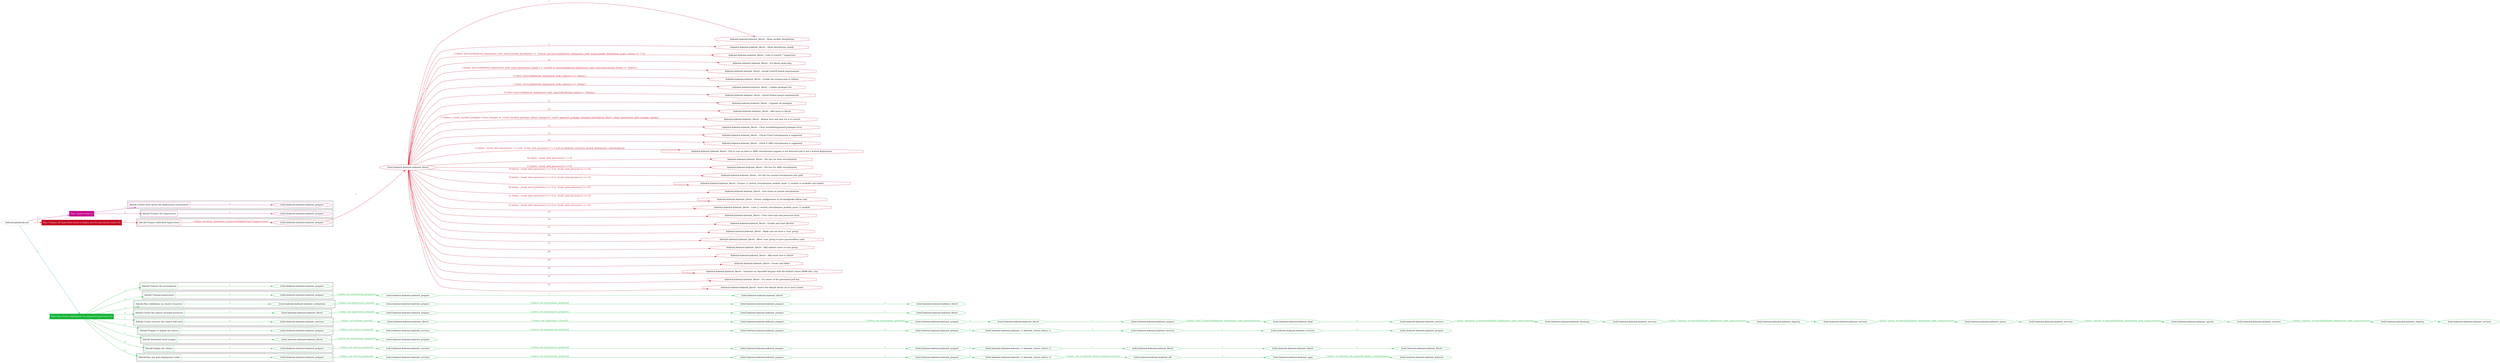 digraph {
	graph [concentrate=true ordering=in rankdir=LR ratio=fill]
	edge [esep=5 sep=10]
	"kubeinit/playbook.yml" [id=root_node style=dotted]
	play_4052812f [label="Play: Initial setup (1)" color="#c5078d" fontcolor="#ffffff" id=play_4052812f shape=box style=filled tooltip=localhost]
	"kubeinit/playbook.yml" -> play_4052812f [label="1 " color="#c5078d" fontcolor="#c5078d" id=edge_20e01dbc labeltooltip="1 " tooltip="1 "]
	subgraph "kubeinit.kubeinit.kubeinit_prepare" {
		role_339b0a5e [label="[role] kubeinit.kubeinit.kubeinit_prepare" color="#c5078d" id=role_339b0a5e tooltip="kubeinit.kubeinit.kubeinit_prepare"]
	}
	subgraph "kubeinit.kubeinit.kubeinit_prepare" {
		role_20fb2f8a [label="[role] kubeinit.kubeinit.kubeinit_prepare" color="#c5078d" id=role_20fb2f8a tooltip="kubeinit.kubeinit.kubeinit_prepare"]
	}
	subgraph "Play: Initial setup (1)" {
		play_4052812f -> block_4ec72dcf [label=1 color="#c5078d" fontcolor="#c5078d" id=edge_ab9a2152 labeltooltip=1 tooltip=1]
		subgraph cluster_block_4ec72dcf {
			block_4ec72dcf [label="[block] Gather facts about the deployment environment" color="#c5078d" id=block_4ec72dcf labeltooltip="Gather facts about the deployment environment" shape=box tooltip="Gather facts about the deployment environment"]
			block_4ec72dcf -> role_339b0a5e [label="1 " color="#c5078d" fontcolor="#c5078d" id=edge_cc44c89e labeltooltip="1 " tooltip="1 "]
		}
		play_4052812f -> block_efaa9aa8 [label=2 color="#c5078d" fontcolor="#c5078d" id=edge_fae44aa9 labeltooltip=2 tooltip=2]
		subgraph cluster_block_efaa9aa8 {
			block_efaa9aa8 [label="[block] Prepare the hypervisors" color="#c5078d" id=block_efaa9aa8 labeltooltip="Prepare the hypervisors" shape=box tooltip="Prepare the hypervisors"]
			block_efaa9aa8 -> role_20fb2f8a [label="1 " color="#c5078d" fontcolor="#c5078d" id=edge_af6902c4 labeltooltip="1 " tooltip="1 "]
		}
	}
	play_73b83ff4 [label="Play: Prepare all hypervisor hosts to deploy service and cluster nodes (0)" color="#c40821" fontcolor="#ffffff" id=play_73b83ff4 shape=box style=filled tooltip="Play: Prepare all hypervisor hosts to deploy service and cluster nodes (0)"]
	"kubeinit/playbook.yml" -> play_73b83ff4 [label="2 " color="#c40821" fontcolor="#c40821" id=edge_585ab542 labeltooltip="2 " tooltip="2 "]
	subgraph "kubeinit.kubeinit.kubeinit_libvirt" {
		role_5f3b14c6 [label="[role] kubeinit.kubeinit.kubeinit_libvirt" color="#c40821" id=role_5f3b14c6 tooltip="kubeinit.kubeinit.kubeinit_libvirt"]
		task_f7dac7a4 [label="kubeinit.kubeinit.kubeinit_libvirt : Show ansible_distribution" color="#c40821" id=task_f7dac7a4 shape=octagon tooltip="kubeinit.kubeinit.kubeinit_libvirt : Show ansible_distribution"]
		role_5f3b14c6 -> task_f7dac7a4 [label="1 " color="#c40821" fontcolor="#c40821" id=edge_359bc207 labeltooltip="1 " tooltip="1 "]
		task_297f70cf [label="kubeinit.kubeinit.kubeinit_libvirt : Show distribution_family" color="#c40821" id=task_297f70cf shape=octagon tooltip="kubeinit.kubeinit.kubeinit_libvirt : Show distribution_family"]
		role_5f3b14c6 -> task_297f70cf [label="2 " color="#c40821" fontcolor="#c40821" id=edge_fa81d288 labeltooltip="2 " tooltip="2 "]
		task_9e96808f [label="kubeinit.kubeinit.kubeinit_libvirt : Fails if CentOS 7 hypervisor" color="#c40821" id=task_9e96808f shape=octagon tooltip="kubeinit.kubeinit.kubeinit_libvirt : Fails if CentOS 7 hypervisor"]
		role_5f3b14c6 -> task_9e96808f [label="3 [when: (hostvars[kubeinit_deployment_node_name].ansible_distribution == 'CentOS' and hostvars[kubeinit_deployment_node_name].ansible_distribution_major_version == \"7\")]" color="#c40821" fontcolor="#c40821" id=edge_58a9c0bc labeltooltip="3 [when: (hostvars[kubeinit_deployment_node_name].ansible_distribution == 'CentOS' and hostvars[kubeinit_deployment_node_name].ansible_distribution_major_version == \"7\")]" tooltip="3 [when: (hostvars[kubeinit_deployment_node_name].ansible_distribution == 'CentOS' and hostvars[kubeinit_deployment_node_name].ansible_distribution_major_version == \"7\")]"]
		task_831b3a9e [label="kubeinit.kubeinit.kubeinit_libvirt : Fix libvirt qemu bug" color="#c40821" id=task_831b3a9e shape=octagon tooltip="kubeinit.kubeinit.kubeinit_libvirt : Fix libvirt qemu bug"]
		role_5f3b14c6 -> task_831b3a9e [label="4 " color="#c40821" fontcolor="#c40821" id=edge_3bf32b70 labeltooltip="4 " tooltip="4 "]
		task_46e5b2c8 [label="kubeinit.kubeinit.kubeinit_libvirt : Install CentOS based requirements" color="#c40821" id=task_46e5b2c8 shape=octagon tooltip="kubeinit.kubeinit.kubeinit_libvirt : Install CentOS based requirements"]
		role_5f3b14c6 -> task_46e5b2c8 [label="5 [when: hostvars[kubeinit_deployment_node_name].distribution_family == 'CentOS' or hostvars[kubeinit_deployment_node_name].distribution_family == 'Fedora']" color="#c40821" fontcolor="#c40821" id=edge_58cf820a labeltooltip="5 [when: hostvars[kubeinit_deployment_node_name].distribution_family == 'CentOS' or hostvars[kubeinit_deployment_node_name].distribution_family == 'Fedora']" tooltip="5 [when: hostvars[kubeinit_deployment_node_name].distribution_family == 'CentOS' or hostvars[kubeinit_deployment_node_name].distribution_family == 'Fedora']"]
		task_1810fb39 [label="kubeinit.kubeinit.kubeinit_libvirt : Enable the testing repo in Debian" color="#c40821" id=task_1810fb39 shape=octagon tooltip="kubeinit.kubeinit.kubeinit_libvirt : Enable the testing repo in Debian"]
		role_5f3b14c6 -> task_1810fb39 [label="6 [when: hostvars[kubeinit_deployment_node_name].os == 'debian']" color="#c40821" fontcolor="#c40821" id=edge_598aaf81 labeltooltip="6 [when: hostvars[kubeinit_deployment_node_name].os == 'debian']" tooltip="6 [when: hostvars[kubeinit_deployment_node_name].os == 'debian']"]
		task_85c62682 [label="kubeinit.kubeinit.kubeinit_libvirt : Update packages list" color="#c40821" id=task_85c62682 shape=octagon tooltip="kubeinit.kubeinit.kubeinit_libvirt : Update packages list"]
		role_5f3b14c6 -> task_85c62682 [label="7 [when: hostvars[kubeinit_deployment_node_name].os == 'debian']" color="#c40821" fontcolor="#c40821" id=edge_72076eb3 labeltooltip="7 [when: hostvars[kubeinit_deployment_node_name].os == 'debian']" tooltip="7 [when: hostvars[kubeinit_deployment_node_name].os == 'debian']"]
		task_5e67e6f6 [label="kubeinit.kubeinit.kubeinit_libvirt : Install Debian based requirements" color="#c40821" id=task_5e67e6f6 shape=octagon tooltip="kubeinit.kubeinit.kubeinit_libvirt : Install Debian based requirements"]
		role_5f3b14c6 -> task_5e67e6f6 [label="8 [when: hostvars[kubeinit_deployment_node_name].distribution_family == 'Debian']" color="#c40821" fontcolor="#c40821" id=edge_86753639 labeltooltip="8 [when: hostvars[kubeinit_deployment_node_name].distribution_family == 'Debian']" tooltip="8 [when: hostvars[kubeinit_deployment_node_name].distribution_family == 'Debian']"]
		task_969d1479 [label="kubeinit.kubeinit.kubeinit_libvirt : Upgrade all packages" color="#c40821" id=task_969d1479 shape=octagon tooltip="kubeinit.kubeinit.kubeinit_libvirt : Upgrade all packages"]
		role_5f3b14c6 -> task_969d1479 [label="9 " color="#c40821" fontcolor="#c40821" id=edge_9f6886e7 labeltooltip="9 " tooltip="9 "]
		task_85e2bd74 [label="kubeinit.kubeinit.kubeinit_libvirt : Add users to libvirt" color="#c40821" id=task_85e2bd74 shape=octagon tooltip="kubeinit.kubeinit.kubeinit_libvirt : Add users to libvirt"]
		role_5f3b14c6 -> task_85e2bd74 [label="10 " color="#c40821" fontcolor="#c40821" id=edge_8138329b labeltooltip="10 " tooltip="10 "]
		task_e269ff23 [label="kubeinit.kubeinit.kubeinit_libvirt : Reboot host and wait for it to restart" color="#c40821" id=task_e269ff23 shape=octagon tooltip="kubeinit.kubeinit.kubeinit_libvirt : Reboot host and wait for it to restart"]
		role_5f3b14c6 -> task_e269ff23 [label="11 [when: (_result_installed_packages_centos.changed or _result_installed_packages_debian.changed or _result_upgraded_packages.changed) and kubeinit_libvirt_reboot_hypervisors_after_package_update]" color="#c40821" fontcolor="#c40821" id=edge_c1ab2036 labeltooltip="11 [when: (_result_installed_packages_centos.changed or _result_installed_packages_debian.changed or _result_upgraded_packages.changed) and kubeinit_libvirt_reboot_hypervisors_after_package_update]" tooltip="11 [when: (_result_installed_packages_centos.changed or _result_installed_packages_debian.changed or _result_upgraded_packages.changed) and kubeinit_libvirt_reboot_hypervisors_after_package_update]"]
		task_b0d2f22b [label="kubeinit.kubeinit.kubeinit_libvirt : Clear installed/upgraded packages facts" color="#c40821" id=task_b0d2f22b shape=octagon tooltip="kubeinit.kubeinit.kubeinit_libvirt : Clear installed/upgraded packages facts"]
		role_5f3b14c6 -> task_b0d2f22b [label="12 " color="#c40821" fontcolor="#c40821" id=edge_7df1312c labeltooltip="12 " tooltip="12 "]
		task_c026684f [label="kubeinit.kubeinit.kubeinit_libvirt : Check if Intel virtualization is supported" color="#c40821" id=task_c026684f shape=octagon tooltip="kubeinit.kubeinit.kubeinit_libvirt : Check if Intel virtualization is supported"]
		role_5f3b14c6 -> task_c026684f [label="13 " color="#c40821" fontcolor="#c40821" id=edge_2f17d179 labeltooltip="13 " tooltip="13 "]
		task_88983b71 [label="kubeinit.kubeinit.kubeinit_libvirt : Check if AMD virtualization is supported" color="#c40821" id=task_88983b71 shape=octagon tooltip="kubeinit.kubeinit.kubeinit_libvirt : Check if AMD virtualization is supported"]
		role_5f3b14c6 -> task_88983b71 [label="14 " color="#c40821" fontcolor="#c40821" id=edge_c61172f9 labeltooltip="14 " tooltip="14 "]
		task_f9eee478 [label="kubeinit.kubeinit.kubeinit_libvirt : Fail in case no Intel or AMD virtualization support is not detected and is not a hosted deployment." color="#c40821" id=task_f9eee478 shape=octagon tooltip="kubeinit.kubeinit.kubeinit_libvirt : Fail in case no Intel or AMD virtualization support is not detected and is not a hosted deployment."]
		role_5f3b14c6 -> task_f9eee478 [label="15 [when: _result_intel_processor.rc != 0 and _result_amd_processor.rc != 0 and not (kubeinit_inventory_hosted_deployment | default(false))]" color="#c40821" fontcolor="#c40821" id=edge_69207362 labeltooltip="15 [when: _result_intel_processor.rc != 0 and _result_amd_processor.rc != 0 and not (kubeinit_inventory_hosted_deployment | default(false))]" tooltip="15 [when: _result_intel_processor.rc != 0 and _result_amd_processor.rc != 0 and not (kubeinit_inventory_hosted_deployment | default(false))]"]
		task_11c4e89c [label="kubeinit.kubeinit.kubeinit_libvirt : Set fact for Intel virtualization" color="#c40821" id=task_11c4e89c shape=octagon tooltip="kubeinit.kubeinit.kubeinit_libvirt : Set fact for Intel virtualization"]
		role_5f3b14c6 -> task_11c4e89c [label="16 [when: _result_intel_processor.rc == 0]" color="#c40821" fontcolor="#c40821" id=edge_e944b2d3 labeltooltip="16 [when: _result_intel_processor.rc == 0]" tooltip="16 [when: _result_intel_processor.rc == 0]"]
		task_7a8504a1 [label="kubeinit.kubeinit.kubeinit_libvirt : Set fact for AMD virtualization" color="#c40821" id=task_7a8504a1 shape=octagon tooltip="kubeinit.kubeinit.kubeinit_libvirt : Set fact for AMD virtualization"]
		role_5f3b14c6 -> task_7a8504a1 [label="17 [when: _result_amd_processor.rc == 0]" color="#c40821" fontcolor="#c40821" id=edge_3c3e17f8 labeltooltip="17 [when: _result_amd_processor.rc == 0]" tooltip="17 [when: _result_amd_processor.rc == 0]"]
		task_6f6d1a68 [label="kubeinit.kubeinit.kubeinit_libvirt : Set fact for nested virtualization test path" color="#c40821" id=task_6f6d1a68 shape=octagon tooltip="kubeinit.kubeinit.kubeinit_libvirt : Set fact for nested virtualization test path"]
		role_5f3b14c6 -> task_6f6d1a68 [label="18 [when: _result_intel_processor.rc == 0 or _result_amd_processor.rc == 0]" color="#c40821" fontcolor="#c40821" id=edge_db5b3269 labeltooltip="18 [when: _result_intel_processor.rc == 0 or _result_amd_processor.rc == 0]" tooltip="18 [when: _result_intel_processor.rc == 0 or _result_amd_processor.rc == 0]"]
		task_508f1440 [label="kubeinit.kubeinit.kubeinit_libvirt : Ensure {{ nested_virtualization_module_name }} module is available and loaded" color="#c40821" id=task_508f1440 shape=octagon tooltip="kubeinit.kubeinit.kubeinit_libvirt : Ensure {{ nested_virtualization_module_name }} module is available and loaded"]
		role_5f3b14c6 -> task_508f1440 [label="19 [when: _result_intel_processor.rc == 0 or _result_amd_processor.rc == 0]" color="#c40821" fontcolor="#c40821" id=edge_b4be2df3 labeltooltip="19 [when: _result_intel_processor.rc == 0 or _result_amd_processor.rc == 0]" tooltip="19 [when: _result_intel_processor.rc == 0 or _result_amd_processor.rc == 0]"]
		task_865b475d [label="kubeinit.kubeinit.kubeinit_libvirt : Test status of nested virtualization" color="#c40821" id=task_865b475d shape=octagon tooltip="kubeinit.kubeinit.kubeinit_libvirt : Test status of nested virtualization"]
		role_5f3b14c6 -> task_865b475d [label="20 [when: _result_intel_processor.rc == 0 or _result_amd_processor.rc == 0]" color="#c40821" fontcolor="#c40821" id=edge_ff39bb12 labeltooltip="20 [when: _result_intel_processor.rc == 0 or _result_amd_processor.rc == 0]" tooltip="20 [when: _result_intel_processor.rc == 0 or _result_amd_processor.rc == 0]"]
		task_ad1884b0 [label="kubeinit.kubeinit.kubeinit_libvirt : Persist configuration in /etc/modprobe.d/kvm.conf" color="#c40821" id=task_ad1884b0 shape=octagon tooltip="kubeinit.kubeinit.kubeinit_libvirt : Persist configuration in /etc/modprobe.d/kvm.conf"]
		role_5f3b14c6 -> task_ad1884b0 [label="21 [when: _result_intel_processor.rc == 0 or _result_amd_processor.rc == 0]" color="#c40821" fontcolor="#c40821" id=edge_bb5fcd61 labeltooltip="21 [when: _result_intel_processor.rc == 0 or _result_amd_processor.rc == 0]" tooltip="21 [when: _result_intel_processor.rc == 0 or _result_amd_processor.rc == 0]"]
		task_27c25352 [label="kubeinit.kubeinit.kubeinit_libvirt : Load {{ nested_virtualization_module_name }} module" color="#c40821" id=task_27c25352 shape=octagon tooltip="kubeinit.kubeinit.kubeinit_libvirt : Load {{ nested_virtualization_module_name }} module"]
		role_5f3b14c6 -> task_27c25352 [label="22 [when: _result_intel_processor.rc == 0 or _result_amd_processor.rc == 0]" color="#c40821" fontcolor="#c40821" id=edge_2b1dc239 labeltooltip="22 [when: _result_intel_processor.rc == 0 or _result_amd_processor.rc == 0]" tooltip="22 [when: _result_intel_processor.rc == 0 or _result_amd_processor.rc == 0]"]
		task_54626cc1 [label="kubeinit.kubeinit.kubeinit_libvirt : Clear intel and amd processor facts" color="#c40821" id=task_54626cc1 shape=octagon tooltip="kubeinit.kubeinit.kubeinit_libvirt : Clear intel and amd processor facts"]
		role_5f3b14c6 -> task_54626cc1 [label="23 " color="#c40821" fontcolor="#c40821" id=edge_217eee9b labeltooltip="23 " tooltip="23 "]
		task_bf422e56 [label="kubeinit.kubeinit.kubeinit_libvirt : Enable and start libvirtd" color="#c40821" id=task_bf422e56 shape=octagon tooltip="kubeinit.kubeinit.kubeinit_libvirt : Enable and start libvirtd"]
		role_5f3b14c6 -> task_bf422e56 [label="24 " color="#c40821" fontcolor="#c40821" id=edge_6845e2a9 labeltooltip="24 " tooltip="24 "]
		task_648ee7f4 [label="kubeinit.kubeinit.kubeinit_libvirt : Make sure we have a 'toor' group" color="#c40821" id=task_648ee7f4 shape=octagon tooltip="kubeinit.kubeinit.kubeinit_libvirt : Make sure we have a 'toor' group"]
		role_5f3b14c6 -> task_648ee7f4 [label="25 " color="#c40821" fontcolor="#c40821" id=edge_6bcbdcf6 labeltooltip="25 " tooltip="25 "]
		task_bc28a2f8 [label="kubeinit.kubeinit.kubeinit_libvirt : Allow 'toor' group to have passwordless sudo" color="#c40821" id=task_bc28a2f8 shape=octagon tooltip="kubeinit.kubeinit.kubeinit_libvirt : Allow 'toor' group to have passwordless sudo"]
		role_5f3b14c6 -> task_bc28a2f8 [label="26 " color="#c40821" fontcolor="#c40821" id=edge_f457d97d labeltooltip="26 " tooltip="26 "]
		task_6fb94859 [label="kubeinit.kubeinit.kubeinit_libvirt : Add sudoers users to toor group" color="#c40821" id=task_6fb94859 shape=octagon tooltip="kubeinit.kubeinit.kubeinit_libvirt : Add sudoers users to toor group"]
		role_5f3b14c6 -> task_6fb94859 [label="27 " color="#c40821" fontcolor="#c40821" id=edge_db4f4d7a labeltooltip="27 " tooltip="27 "]
		task_eca0b2b7 [label="kubeinit.kubeinit.kubeinit_libvirt : Add cloud user to libvirt" color="#c40821" id=task_eca0b2b7 shape=octagon tooltip="kubeinit.kubeinit.kubeinit_libvirt : Add cloud user to libvirt"]
		role_5f3b14c6 -> task_eca0b2b7 [label="28 " color="#c40821" fontcolor="#c40821" id=edge_cdcc7a85 labeltooltip="28 " tooltip="28 "]
		task_ab3da73d [label="kubeinit.kubeinit.kubeinit_libvirt : Create ssh folder" color="#c40821" id=task_ab3da73d shape=octagon tooltip="kubeinit.kubeinit.kubeinit_libvirt : Create ssh folder"]
		role_5f3b14c6 -> task_ab3da73d [label="29 " color="#c40821" fontcolor="#c40821" id=edge_30d8eb9f labeltooltip="29 " tooltip="29 "]
		task_da6ff8dc [label="kubeinit.kubeinit.kubeinit_libvirt : Generate an OpenSSH keypair with the default values (4096 bits, rsa)" color="#c40821" id=task_da6ff8dc shape=octagon tooltip="kubeinit.kubeinit.kubeinit_libvirt : Generate an OpenSSH keypair with the default values (4096 bits, rsa)"]
		role_5f3b14c6 -> task_da6ff8dc [label="30 " color="#c40821" fontcolor="#c40821" id=edge_95505e04 labeltooltip="30 " tooltip="30 "]
		task_ddd6d90f [label="kubeinit.kubeinit.kubeinit_libvirt : Fix owner of the generated pub key" color="#c40821" id=task_ddd6d90f shape=octagon tooltip="kubeinit.kubeinit.kubeinit_libvirt : Fix owner of the generated pub key"]
		role_5f3b14c6 -> task_ddd6d90f [label="31 " color="#c40821" fontcolor="#c40821" id=edge_4158acc8 labeltooltip="31 " tooltip="31 "]
		task_e13f9b1e [label="kubeinit.kubeinit.kubeinit_libvirt : Insert the default libvirt uri in user's home" color="#c40821" id=task_e13f9b1e shape=octagon tooltip="kubeinit.kubeinit.kubeinit_libvirt : Insert the default libvirt uri in user's home"]
		role_5f3b14c6 -> task_e13f9b1e [label="32 " color="#c40821" fontcolor="#c40821" id=edge_a7fee54f labeltooltip="32 " tooltip="32 "]
	}
	subgraph "kubeinit.kubeinit.kubeinit_prepare" {
		role_8dd6a0bd [label="[role] kubeinit.kubeinit.kubeinit_prepare" color="#c40821" id=role_8dd6a0bd tooltip="kubeinit.kubeinit.kubeinit_prepare"]
		role_8dd6a0bd -> role_5f3b14c6 [label="1 " color="#c40821" fontcolor="#c40821" id=edge_e367e8a0 labeltooltip="1 " tooltip="1 "]
	}
	subgraph "Play: Prepare all hypervisor hosts to deploy service and cluster nodes (0)" {
		play_73b83ff4 -> block_d1ed6b71 [label=1 color="#c40821" fontcolor="#c40821" id=edge_b963b8b4 labeltooltip=1 tooltip=1]
		subgraph cluster_block_d1ed6b71 {
			block_d1ed6b71 [label="[block] Prepare individual hypervisors" color="#c40821" id=block_d1ed6b71 labeltooltip="Prepare individual hypervisors" shape=box tooltip="Prepare individual hypervisors"]
			block_d1ed6b71 -> role_8dd6a0bd [label="1 [when: inventory_hostname in hostvars['kubeinit-facts'].hypervisors]" color="#c40821" fontcolor="#c40821" id=edge_9c94c5f1 labeltooltip="1 [when: inventory_hostname in hostvars['kubeinit-facts'].hypervisors]" tooltip="1 [when: inventory_hostname in hostvars['kubeinit-facts'].hypervisors]"]
		}
	}
	play_30cfc196 [label="Play: Run cluster deployment on prepared hypervisors (1)" color="#17b53a" fontcolor="#ffffff" id=play_30cfc196 shape=box style=filled tooltip=localhost]
	"kubeinit/playbook.yml" -> play_30cfc196 [label="3 " color="#17b53a" fontcolor="#17b53a" id=edge_5127ae2d labeltooltip="3 " tooltip="3 "]
	subgraph "kubeinit.kubeinit.kubeinit_prepare" {
		role_896f7585 [label="[role] kubeinit.kubeinit.kubeinit_prepare" color="#17b53a" id=role_896f7585 tooltip="kubeinit.kubeinit.kubeinit_prepare"]
	}
	subgraph "kubeinit.kubeinit.kubeinit_libvirt" {
		role_28bbfd68 [label="[role] kubeinit.kubeinit.kubeinit_libvirt" color="#17b53a" id=role_28bbfd68 tooltip="kubeinit.kubeinit.kubeinit_libvirt"]
	}
	subgraph "kubeinit.kubeinit.kubeinit_prepare" {
		role_9aee955c [label="[role] kubeinit.kubeinit.kubeinit_prepare" color="#17b53a" id=role_9aee955c tooltip="kubeinit.kubeinit.kubeinit_prepare"]
		role_9aee955c -> role_28bbfd68 [label="1 " color="#17b53a" fontcolor="#17b53a" id=edge_203b1399 labeltooltip="1 " tooltip="1 "]
	}
	subgraph "kubeinit.kubeinit.kubeinit_prepare" {
		role_213c902d [label="[role] kubeinit.kubeinit.kubeinit_prepare" color="#17b53a" id=role_213c902d tooltip="kubeinit.kubeinit.kubeinit_prepare"]
		role_213c902d -> role_9aee955c [label="1 [when: not environment_prepared]" color="#17b53a" fontcolor="#17b53a" id=edge_7045676a labeltooltip="1 [when: not environment_prepared]" tooltip="1 [when: not environment_prepared]"]
	}
	subgraph "kubeinit.kubeinit.kubeinit_libvirt" {
		role_bf0a35fc [label="[role] kubeinit.kubeinit.kubeinit_libvirt" color="#17b53a" id=role_bf0a35fc tooltip="kubeinit.kubeinit.kubeinit_libvirt"]
	}
	subgraph "kubeinit.kubeinit.kubeinit_prepare" {
		role_05eb8823 [label="[role] kubeinit.kubeinit.kubeinit_prepare" color="#17b53a" id=role_05eb8823 tooltip="kubeinit.kubeinit.kubeinit_prepare"]
		role_05eb8823 -> role_bf0a35fc [label="1 " color="#17b53a" fontcolor="#17b53a" id=edge_1c87d50d labeltooltip="1 " tooltip="1 "]
	}
	subgraph "kubeinit.kubeinit.kubeinit_prepare" {
		role_dc14b4d0 [label="[role] kubeinit.kubeinit.kubeinit_prepare" color="#17b53a" id=role_dc14b4d0 tooltip="kubeinit.kubeinit.kubeinit_prepare"]
		role_dc14b4d0 -> role_05eb8823 [label="1 [when: not environment_prepared]" color="#17b53a" fontcolor="#17b53a" id=edge_dc7b0081 labeltooltip="1 [when: not environment_prepared]" tooltip="1 [when: not environment_prepared]"]
	}
	subgraph "kubeinit.kubeinit.kubeinit_validations" {
		role_8e09b390 [label="[role] kubeinit.kubeinit.kubeinit_validations" color="#17b53a" id=role_8e09b390 tooltip="kubeinit.kubeinit.kubeinit_validations"]
		role_8e09b390 -> role_dc14b4d0 [label="1 [when: not hypervisors_cleaned]" color="#17b53a" fontcolor="#17b53a" id=edge_c5a84576 labeltooltip="1 [when: not hypervisors_cleaned]" tooltip="1 [when: not hypervisors_cleaned]"]
	}
	subgraph "kubeinit.kubeinit.kubeinit_libvirt" {
		role_2889bdae [label="[role] kubeinit.kubeinit.kubeinit_libvirt" color="#17b53a" id=role_2889bdae tooltip="kubeinit.kubeinit.kubeinit_libvirt"]
	}
	subgraph "kubeinit.kubeinit.kubeinit_prepare" {
		role_48df8711 [label="[role] kubeinit.kubeinit.kubeinit_prepare" color="#17b53a" id=role_48df8711 tooltip="kubeinit.kubeinit.kubeinit_prepare"]
		role_48df8711 -> role_2889bdae [label="1 " color="#17b53a" fontcolor="#17b53a" id=edge_fed3f20b labeltooltip="1 " tooltip="1 "]
	}
	subgraph "kubeinit.kubeinit.kubeinit_prepare" {
		role_d1f51fd2 [label="[role] kubeinit.kubeinit.kubeinit_prepare" color="#17b53a" id=role_d1f51fd2 tooltip="kubeinit.kubeinit.kubeinit_prepare"]
		role_d1f51fd2 -> role_48df8711 [label="1 [when: not environment_prepared]" color="#17b53a" fontcolor="#17b53a" id=edge_aa2b6391 labeltooltip="1 [when: not environment_prepared]" tooltip="1 [when: not environment_prepared]"]
	}
	subgraph "kubeinit.kubeinit.kubeinit_libvirt" {
		role_f25c4305 [label="[role] kubeinit.kubeinit.kubeinit_libvirt" color="#17b53a" id=role_f25c4305 tooltip="kubeinit.kubeinit.kubeinit_libvirt"]
		role_f25c4305 -> role_d1f51fd2 [label="1 [when: not hypervisors_cleaned]" color="#17b53a" fontcolor="#17b53a" id=edge_b70c8fe9 labeltooltip="1 [when: not hypervisors_cleaned]" tooltip="1 [when: not hypervisors_cleaned]"]
	}
	subgraph "kubeinit.kubeinit.kubeinit_services" {
		role_d39cca2f [label="[role] kubeinit.kubeinit.kubeinit_services" color="#17b53a" id=role_d39cca2f tooltip="kubeinit.kubeinit.kubeinit_services"]
	}
	subgraph "kubeinit.kubeinit.kubeinit_registry" {
		role_26b344ab [label="[role] kubeinit.kubeinit.kubeinit_registry" color="#17b53a" id=role_26b344ab tooltip="kubeinit.kubeinit.kubeinit_registry"]
		role_26b344ab -> role_d39cca2f [label="1 " color="#17b53a" fontcolor="#17b53a" id=edge_3b3a93b2 labeltooltip="1 " tooltip="1 "]
	}
	subgraph "kubeinit.kubeinit.kubeinit_services" {
		role_80eca989 [label="[role] kubeinit.kubeinit.kubeinit_services" color="#17b53a" id=role_80eca989 tooltip="kubeinit.kubeinit.kubeinit_services"]
		role_80eca989 -> role_26b344ab [label="1 [when: 'registry' in hostvars[kubeinit_deployment_node_name].services]" color="#17b53a" fontcolor="#17b53a" id=edge_a820b0c4 labeltooltip="1 [when: 'registry' in hostvars[kubeinit_deployment_node_name].services]" tooltip="1 [when: 'registry' in hostvars[kubeinit_deployment_node_name].services]"]
	}
	subgraph "kubeinit.kubeinit.kubeinit_apache" {
		role_513a8fbf [label="[role] kubeinit.kubeinit.kubeinit_apache" color="#17b53a" id=role_513a8fbf tooltip="kubeinit.kubeinit.kubeinit_apache"]
		role_513a8fbf -> role_80eca989 [label="1 " color="#17b53a" fontcolor="#17b53a" id=edge_ad0a66df labeltooltip="1 " tooltip="1 "]
	}
	subgraph "kubeinit.kubeinit.kubeinit_services" {
		role_626d19b9 [label="[role] kubeinit.kubeinit.kubeinit_services" color="#17b53a" id=role_626d19b9 tooltip="kubeinit.kubeinit.kubeinit_services"]
		role_626d19b9 -> role_513a8fbf [label="1 [when: 'apache' in hostvars[kubeinit_deployment_node_name].services]" color="#17b53a" fontcolor="#17b53a" id=edge_7cdb66e0 labeltooltip="1 [when: 'apache' in hostvars[kubeinit_deployment_node_name].services]" tooltip="1 [when: 'apache' in hostvars[kubeinit_deployment_node_name].services]"]
	}
	subgraph "kubeinit.kubeinit.kubeinit_nexus" {
		role_ed6d6691 [label="[role] kubeinit.kubeinit.kubeinit_nexus" color="#17b53a" id=role_ed6d6691 tooltip="kubeinit.kubeinit.kubeinit_nexus"]
		role_ed6d6691 -> role_626d19b9 [label="1 " color="#17b53a" fontcolor="#17b53a" id=edge_5320e82d labeltooltip="1 " tooltip="1 "]
	}
	subgraph "kubeinit.kubeinit.kubeinit_services" {
		role_c9a48c80 [label="[role] kubeinit.kubeinit.kubeinit_services" color="#17b53a" id=role_c9a48c80 tooltip="kubeinit.kubeinit.kubeinit_services"]
		role_c9a48c80 -> role_ed6d6691 [label="1 [when: 'nexus' in hostvars[kubeinit_deployment_node_name].services]" color="#17b53a" fontcolor="#17b53a" id=edge_95793cb4 labeltooltip="1 [when: 'nexus' in hostvars[kubeinit_deployment_node_name].services]" tooltip="1 [when: 'nexus' in hostvars[kubeinit_deployment_node_name].services]"]
	}
	subgraph "kubeinit.kubeinit.kubeinit_haproxy" {
		role_c76fd4a4 [label="[role] kubeinit.kubeinit.kubeinit_haproxy" color="#17b53a" id=role_c76fd4a4 tooltip="kubeinit.kubeinit.kubeinit_haproxy"]
		role_c76fd4a4 -> role_c9a48c80 [label="1 " color="#17b53a" fontcolor="#17b53a" id=edge_989d48b7 labeltooltip="1 " tooltip="1 "]
	}
	subgraph "kubeinit.kubeinit.kubeinit_services" {
		role_9a252c7c [label="[role] kubeinit.kubeinit.kubeinit_services" color="#17b53a" id=role_9a252c7c tooltip="kubeinit.kubeinit.kubeinit_services"]
		role_9a252c7c -> role_c76fd4a4 [label="1 [when: 'haproxy' in hostvars[kubeinit_deployment_node_name].services]" color="#17b53a" fontcolor="#17b53a" id=edge_b2ae6902 labeltooltip="1 [when: 'haproxy' in hostvars[kubeinit_deployment_node_name].services]" tooltip="1 [when: 'haproxy' in hostvars[kubeinit_deployment_node_name].services]"]
	}
	subgraph "kubeinit.kubeinit.kubeinit_dnsmasq" {
		role_28128430 [label="[role] kubeinit.kubeinit.kubeinit_dnsmasq" color="#17b53a" id=role_28128430 tooltip="kubeinit.kubeinit.kubeinit_dnsmasq"]
		role_28128430 -> role_9a252c7c [label="1 " color="#17b53a" fontcolor="#17b53a" id=edge_fe413a68 labeltooltip="1 " tooltip="1 "]
	}
	subgraph "kubeinit.kubeinit.kubeinit_services" {
		role_8eaccf3f [label="[role] kubeinit.kubeinit.kubeinit_services" color="#17b53a" id=role_8eaccf3f tooltip="kubeinit.kubeinit.kubeinit_services"]
		role_8eaccf3f -> role_28128430 [label="1 [when: 'dnsmasq' in hostvars[kubeinit_deployment_node_name].services]" color="#17b53a" fontcolor="#17b53a" id=edge_4997d79b labeltooltip="1 [when: 'dnsmasq' in hostvars[kubeinit_deployment_node_name].services]" tooltip="1 [when: 'dnsmasq' in hostvars[kubeinit_deployment_node_name].services]"]
	}
	subgraph "kubeinit.kubeinit.kubeinit_bind" {
		role_c0dea1b5 [label="[role] kubeinit.kubeinit.kubeinit_bind" color="#17b53a" id=role_c0dea1b5 tooltip="kubeinit.kubeinit.kubeinit_bind"]
		role_c0dea1b5 -> role_8eaccf3f [label="1 " color="#17b53a" fontcolor="#17b53a" id=edge_58f80b76 labeltooltip="1 " tooltip="1 "]
	}
	subgraph "kubeinit.kubeinit.kubeinit_prepare" {
		role_37cb79b2 [label="[role] kubeinit.kubeinit.kubeinit_prepare" color="#17b53a" id=role_37cb79b2 tooltip="kubeinit.kubeinit.kubeinit_prepare"]
		role_37cb79b2 -> role_c0dea1b5 [label="1 [when: 'bind' in hostvars[kubeinit_deployment_node_name].services]" color="#17b53a" fontcolor="#17b53a" id=edge_a1b86ec5 labeltooltip="1 [when: 'bind' in hostvars[kubeinit_deployment_node_name].services]" tooltip="1 [when: 'bind' in hostvars[kubeinit_deployment_node_name].services]"]
	}
	subgraph "kubeinit.kubeinit.kubeinit_libvirt" {
		role_b9ee1916 [label="[role] kubeinit.kubeinit.kubeinit_libvirt" color="#17b53a" id=role_b9ee1916 tooltip="kubeinit.kubeinit.kubeinit_libvirt"]
		role_b9ee1916 -> role_37cb79b2 [label="1 " color="#17b53a" fontcolor="#17b53a" id=edge_7f2330c5 labeltooltip="1 " tooltip="1 "]
	}
	subgraph "kubeinit.kubeinit.kubeinit_prepare" {
		role_95bcbd00 [label="[role] kubeinit.kubeinit.kubeinit_prepare" color="#17b53a" id=role_95bcbd00 tooltip="kubeinit.kubeinit.kubeinit_prepare"]
		role_95bcbd00 -> role_b9ee1916 [label="1 " color="#17b53a" fontcolor="#17b53a" id=edge_4de26bfe labeltooltip="1 " tooltip="1 "]
	}
	subgraph "kubeinit.kubeinit.kubeinit_prepare" {
		role_5fc24652 [label="[role] kubeinit.kubeinit.kubeinit_prepare" color="#17b53a" id=role_5fc24652 tooltip="kubeinit.kubeinit.kubeinit_prepare"]
		role_5fc24652 -> role_95bcbd00 [label="1 [when: not environment_prepared]" color="#17b53a" fontcolor="#17b53a" id=edge_e4be6e1a labeltooltip="1 [when: not environment_prepared]" tooltip="1 [when: not environment_prepared]"]
	}
	subgraph "kubeinit.kubeinit.kubeinit_libvirt" {
		role_997accbc [label="[role] kubeinit.kubeinit.kubeinit_libvirt" color="#17b53a" id=role_997accbc tooltip="kubeinit.kubeinit.kubeinit_libvirt"]
		role_997accbc -> role_5fc24652 [label="1 [when: not hypervisors_cleaned]" color="#17b53a" fontcolor="#17b53a" id=edge_82b27f93 labeltooltip="1 [when: not hypervisors_cleaned]" tooltip="1 [when: not hypervisors_cleaned]"]
	}
	subgraph "kubeinit.kubeinit.kubeinit_services" {
		role_887eba62 [label="[role] kubeinit.kubeinit.kubeinit_services" color="#17b53a" id=role_887eba62 tooltip="kubeinit.kubeinit.kubeinit_services"]
		role_887eba62 -> role_997accbc [label="1 [when: not network_created]" color="#17b53a" fontcolor="#17b53a" id=edge_95eb2709 labeltooltip="1 [when: not network_created]" tooltip="1 [when: not network_created]"]
	}
	subgraph "kubeinit.kubeinit.kubeinit_prepare" {
		role_b0e9089e [label="[role] kubeinit.kubeinit.kubeinit_prepare" color="#17b53a" id=role_b0e9089e tooltip="kubeinit.kubeinit.kubeinit_prepare"]
	}
	subgraph "kubeinit.kubeinit.kubeinit_services" {
		role_4c7c46af [label="[role] kubeinit.kubeinit.kubeinit_services" color="#17b53a" id=role_4c7c46af tooltip="kubeinit.kubeinit.kubeinit_services"]
		role_4c7c46af -> role_b0e9089e [label="1 " color="#17b53a" fontcolor="#17b53a" id=edge_d009f18a labeltooltip="1 " tooltip="1 "]
	}
	subgraph "kubeinit.kubeinit.kubeinit_services" {
		role_d92aac8b [label="[role] kubeinit.kubeinit.kubeinit_services" color="#17b53a" id=role_d92aac8b tooltip="kubeinit.kubeinit.kubeinit_services"]
		role_d92aac8b -> role_4c7c46af [label="1 " color="#17b53a" fontcolor="#17b53a" id=edge_7351de0a labeltooltip="1 " tooltip="1 "]
	}
	subgraph "kubeinit.kubeinit.kubeinit_{{ kubeinit_cluster_distro }}" {
		role_89dfcfa7 [label="[role] kubeinit.kubeinit.kubeinit_{{ kubeinit_cluster_distro }}" color="#17b53a" id=role_89dfcfa7 tooltip="kubeinit.kubeinit.kubeinit_{{ kubeinit_cluster_distro }}"]
		role_89dfcfa7 -> role_d92aac8b [label="1 " color="#17b53a" fontcolor="#17b53a" id=edge_17ded697 labeltooltip="1 " tooltip="1 "]
	}
	subgraph "kubeinit.kubeinit.kubeinit_prepare" {
		role_c4abf452 [label="[role] kubeinit.kubeinit.kubeinit_prepare" color="#17b53a" id=role_c4abf452 tooltip="kubeinit.kubeinit.kubeinit_prepare"]
		role_c4abf452 -> role_89dfcfa7 [label="1 " color="#17b53a" fontcolor="#17b53a" id=edge_8240304b labeltooltip="1 " tooltip="1 "]
	}
	subgraph "kubeinit.kubeinit.kubeinit_prepare" {
		role_673c63f3 [label="[role] kubeinit.kubeinit.kubeinit_prepare" color="#17b53a" id=role_673c63f3 tooltip="kubeinit.kubeinit.kubeinit_prepare"]
		role_673c63f3 -> role_c4abf452 [label="1 " color="#17b53a" fontcolor="#17b53a" id=edge_0bb9feab labeltooltip="1 " tooltip="1 "]
	}
	subgraph "kubeinit.kubeinit.kubeinit_services" {
		role_963a0916 [label="[role] kubeinit.kubeinit.kubeinit_services" color="#17b53a" id=role_963a0916 tooltip="kubeinit.kubeinit.kubeinit_services"]
		role_963a0916 -> role_673c63f3 [label="1 [when: not environment_prepared]" color="#17b53a" fontcolor="#17b53a" id=edge_f2a84f4f labeltooltip="1 [when: not environment_prepared]" tooltip="1 [when: not environment_prepared]"]
	}
	subgraph "kubeinit.kubeinit.kubeinit_prepare" {
		role_dab09b0f [label="[role] kubeinit.kubeinit.kubeinit_prepare" color="#17b53a" id=role_dab09b0f tooltip="kubeinit.kubeinit.kubeinit_prepare"]
		role_dab09b0f -> role_963a0916 [label="1 [when: not services_prepared]" color="#17b53a" fontcolor="#17b53a" id=edge_99dbd5dd labeltooltip="1 [when: not services_prepared]" tooltip="1 [when: not services_prepared]"]
	}
	subgraph "kubeinit.kubeinit.kubeinit_prepare" {
		role_62fcce6d [label="[role] kubeinit.kubeinit.kubeinit_prepare" color="#17b53a" id=role_62fcce6d tooltip="kubeinit.kubeinit.kubeinit_prepare"]
	}
	subgraph "kubeinit.kubeinit.kubeinit_libvirt" {
		role_3927b149 [label="[role] kubeinit.kubeinit.kubeinit_libvirt" color="#17b53a" id=role_3927b149 tooltip="kubeinit.kubeinit.kubeinit_libvirt"]
		role_3927b149 -> role_62fcce6d [label="1 [when: not environment_prepared]" color="#17b53a" fontcolor="#17b53a" id=edge_ec030945 labeltooltip="1 [when: not environment_prepared]" tooltip="1 [when: not environment_prepared]"]
	}
	subgraph "kubeinit.kubeinit.kubeinit_libvirt" {
		role_a7f9d245 [label="[role] kubeinit.kubeinit.kubeinit_libvirt" color="#17b53a" id=role_a7f9d245 tooltip="kubeinit.kubeinit.kubeinit_libvirt"]
	}
	subgraph "kubeinit.kubeinit.kubeinit_libvirt" {
		role_fcf0a81b [label="[role] kubeinit.kubeinit.kubeinit_libvirt" color="#17b53a" id=role_fcf0a81b tooltip="kubeinit.kubeinit.kubeinit_libvirt"]
		role_fcf0a81b -> role_a7f9d245 [label="1 " color="#17b53a" fontcolor="#17b53a" id=edge_b1ed3f4b labeltooltip="1 " tooltip="1 "]
	}
	subgraph "kubeinit.kubeinit.kubeinit_libvirt" {
		role_e073af9e [label="[role] kubeinit.kubeinit.kubeinit_libvirt" color="#17b53a" id=role_e073af9e tooltip="kubeinit.kubeinit.kubeinit_libvirt"]
		role_e073af9e -> role_fcf0a81b [label="1 " color="#17b53a" fontcolor="#17b53a" id=edge_0bb4686a labeltooltip="1 " tooltip="1 "]
	}
	subgraph "kubeinit.kubeinit.kubeinit_{{ kubeinit_cluster_distro }}" {
		role_613ce30c [label="[role] kubeinit.kubeinit.kubeinit_{{ kubeinit_cluster_distro }}" color="#17b53a" id=role_613ce30c tooltip="kubeinit.kubeinit.kubeinit_{{ kubeinit_cluster_distro }}"]
		role_613ce30c -> role_e073af9e [label="1 " color="#17b53a" fontcolor="#17b53a" id=edge_3fa3f413 labeltooltip="1 " tooltip="1 "]
	}
	subgraph "kubeinit.kubeinit.kubeinit_prepare" {
		role_cb4eb69a [label="[role] kubeinit.kubeinit.kubeinit_prepare" color="#17b53a" id=role_cb4eb69a tooltip="kubeinit.kubeinit.kubeinit_prepare"]
		role_cb4eb69a -> role_613ce30c [label="1 " color="#17b53a" fontcolor="#17b53a" id=edge_ae0b8094 labeltooltip="1 " tooltip="1 "]
	}
	subgraph "kubeinit.kubeinit.kubeinit_prepare" {
		role_1aa2153e [label="[role] kubeinit.kubeinit.kubeinit_prepare" color="#17b53a" id=role_1aa2153e tooltip="kubeinit.kubeinit.kubeinit_prepare"]
		role_1aa2153e -> role_cb4eb69a [label="1 " color="#17b53a" fontcolor="#17b53a" id=edge_2dc47c92 labeltooltip="1 " tooltip="1 "]
	}
	subgraph "kubeinit.kubeinit.kubeinit_services" {
		role_fd03a6cf [label="[role] kubeinit.kubeinit.kubeinit_services" color="#17b53a" id=role_fd03a6cf tooltip="kubeinit.kubeinit.kubeinit_services"]
		role_fd03a6cf -> role_1aa2153e [label="1 [when: not environment_prepared]" color="#17b53a" fontcolor="#17b53a" id=edge_e25f84ee labeltooltip="1 [when: not environment_prepared]" tooltip="1 [when: not environment_prepared]"]
	}
	subgraph "kubeinit.kubeinit.kubeinit_prepare" {
		role_5efbef9f [label="[role] kubeinit.kubeinit.kubeinit_prepare" color="#17b53a" id=role_5efbef9f tooltip="kubeinit.kubeinit.kubeinit_prepare"]
		role_5efbef9f -> role_fd03a6cf [label="1 [when: not services_prepared]" color="#17b53a" fontcolor="#17b53a" id=edge_2c1987cd labeltooltip="1 [when: not services_prepared]" tooltip="1 [when: not services_prepared]"]
	}
	subgraph "kubeinit.kubeinit.kubeinit_kubevirt" {
		role_5180ace0 [label="[role] kubeinit.kubeinit.kubeinit_kubevirt" color="#17b53a" id=role_5180ace0 tooltip="kubeinit.kubeinit.kubeinit_kubevirt"]
	}
	subgraph "kubeinit.kubeinit.kubeinit_apps" {
		role_15564e49 [label="[role] kubeinit.kubeinit.kubeinit_apps" color="#17b53a" id=role_15564e49 tooltip="kubeinit.kubeinit.kubeinit_apps"]
		role_15564e49 -> role_5180ace0 [label="1 [when: not kubeinit_okd_openshift_deploy | default(False)]" color="#17b53a" fontcolor="#17b53a" id=edge_d2054198 labeltooltip="1 [when: not kubeinit_okd_openshift_deploy | default(False)]" tooltip="1 [when: not kubeinit_okd_openshift_deploy | default(False)]"]
	}
	subgraph "kubeinit.kubeinit.kubeinit_nfs" {
		role_e405a51e [label="[role] kubeinit.kubeinit.kubeinit_nfs" color="#17b53a" id=role_e405a51e tooltip="kubeinit.kubeinit.kubeinit_nfs"]
		role_e405a51e -> role_15564e49 [label="1 " color="#17b53a" fontcolor="#17b53a" id=edge_61fe3ab2 labeltooltip="1 " tooltip="1 "]
	}
	subgraph "kubeinit.kubeinit.kubeinit_{{ kubeinit_cluster_distro }}" {
		role_670262df [label="[role] kubeinit.kubeinit.kubeinit_{{ kubeinit_cluster_distro }}" color="#17b53a" id=role_670262df tooltip="kubeinit.kubeinit.kubeinit_{{ kubeinit_cluster_distro }}"]
		role_670262df -> role_e405a51e [label="1 [when: 'nfs' in kubeinit_cluster_hostvars.services]" color="#17b53a" fontcolor="#17b53a" id=edge_8ccf99ba labeltooltip="1 [when: 'nfs' in kubeinit_cluster_hostvars.services]" tooltip="1 [when: 'nfs' in kubeinit_cluster_hostvars.services]"]
	}
	subgraph "kubeinit.kubeinit.kubeinit_prepare" {
		role_50226ec6 [label="[role] kubeinit.kubeinit.kubeinit_prepare" color="#17b53a" id=role_50226ec6 tooltip="kubeinit.kubeinit.kubeinit_prepare"]
		role_50226ec6 -> role_670262df [label="1 " color="#17b53a" fontcolor="#17b53a" id=edge_e4a521dc labeltooltip="1 " tooltip="1 "]
	}
	subgraph "kubeinit.kubeinit.kubeinit_prepare" {
		role_52f42c9e [label="[role] kubeinit.kubeinit.kubeinit_prepare" color="#17b53a" id=role_52f42c9e tooltip="kubeinit.kubeinit.kubeinit_prepare"]
		role_52f42c9e -> role_50226ec6 [label="1 " color="#17b53a" fontcolor="#17b53a" id=edge_2d0f11a2 labeltooltip="1 " tooltip="1 "]
	}
	subgraph "kubeinit.kubeinit.kubeinit_services" {
		role_28f811a0 [label="[role] kubeinit.kubeinit.kubeinit_services" color="#17b53a" id=role_28f811a0 tooltip="kubeinit.kubeinit.kubeinit_services"]
		role_28f811a0 -> role_52f42c9e [label="1 [when: not environment_prepared]" color="#17b53a" fontcolor="#17b53a" id=edge_ae76cc7b labeltooltip="1 [when: not environment_prepared]" tooltip="1 [when: not environment_prepared]"]
	}
	subgraph "kubeinit.kubeinit.kubeinit_prepare" {
		role_9d459d69 [label="[role] kubeinit.kubeinit.kubeinit_prepare" color="#17b53a" id=role_9d459d69 tooltip="kubeinit.kubeinit.kubeinit_prepare"]
		role_9d459d69 -> role_28f811a0 [label="1 [when: not services_prepared]" color="#17b53a" fontcolor="#17b53a" id=edge_9a08ece8 labeltooltip="1 [when: not services_prepared]" tooltip="1 [when: not services_prepared]"]
	}
	subgraph "Play: Run cluster deployment on prepared hypervisors (1)" {
		play_30cfc196 -> block_3459c50a [label=1 color="#17b53a" fontcolor="#17b53a" id=edge_e9c4e4b7 labeltooltip=1 tooltip=1]
		subgraph cluster_block_3459c50a {
			block_3459c50a [label="[block] Prepare the environment" color="#17b53a" id=block_3459c50a labeltooltip="Prepare the environment" shape=box tooltip="Prepare the environment"]
			block_3459c50a -> role_896f7585 [label="1 " color="#17b53a" fontcolor="#17b53a" id=edge_0a06e635 labeltooltip="1 " tooltip="1 "]
		}
		play_30cfc196 -> block_59dc8616 [label=2 color="#17b53a" fontcolor="#17b53a" id=edge_988eaf7c labeltooltip=2 tooltip=2]
		subgraph cluster_block_59dc8616 {
			block_59dc8616 [label="[block] Cleanup hypervisors" color="#17b53a" id=block_59dc8616 labeltooltip="Cleanup hypervisors" shape=box tooltip="Cleanup hypervisors"]
			block_59dc8616 -> role_213c902d [label="1 " color="#17b53a" fontcolor="#17b53a" id=edge_d583388d labeltooltip="1 " tooltip="1 "]
		}
		play_30cfc196 -> block_09ce57fc [label=3 color="#17b53a" fontcolor="#17b53a" id=edge_da472655 labeltooltip=3 tooltip=3]
		subgraph cluster_block_09ce57fc {
			block_09ce57fc [label="[block] Run validations on cluster resources" color="#17b53a" id=block_09ce57fc labeltooltip="Run validations on cluster resources" shape=box tooltip="Run validations on cluster resources"]
			block_09ce57fc -> role_8e09b390 [label="1 " color="#17b53a" fontcolor="#17b53a" id=edge_981377bf labeltooltip="1 " tooltip="1 "]
		}
		play_30cfc196 -> block_dd468643 [label=4 color="#17b53a" fontcolor="#17b53a" id=edge_b88cb19e labeltooltip=4 tooltip=4]
		subgraph cluster_block_dd468643 {
			block_dd468643 [label="[block] Create the cluster network resources" color="#17b53a" id=block_dd468643 labeltooltip="Create the cluster network resources" shape=box tooltip="Create the cluster network resources"]
			block_dd468643 -> role_f25c4305 [label="1 " color="#17b53a" fontcolor="#17b53a" id=edge_5edaf615 labeltooltip="1 " tooltip="1 "]
		}
		play_30cfc196 -> block_23a7ce48 [label=5 color="#17b53a" fontcolor="#17b53a" id=edge_8c6a15c7 labeltooltip=5 tooltip=5]
		subgraph cluster_block_23a7ce48 {
			block_23a7ce48 [label="[block] Create services the cluster will need" color="#17b53a" id=block_23a7ce48 labeltooltip="Create services the cluster will need" shape=box tooltip="Create services the cluster will need"]
			block_23a7ce48 -> role_887eba62 [label="1 " color="#17b53a" fontcolor="#17b53a" id=edge_db7ec094 labeltooltip="1 " tooltip="1 "]
		}
		play_30cfc196 -> block_8a231a68 [label=6 color="#17b53a" fontcolor="#17b53a" id=edge_236558d5 labeltooltip=6 tooltip=6]
		subgraph cluster_block_8a231a68 {
			block_8a231a68 [label="[block] Prepare to deploy the cluster" color="#17b53a" id=block_8a231a68 labeltooltip="Prepare to deploy the cluster" shape=box tooltip="Prepare to deploy the cluster"]
			block_8a231a68 -> role_dab09b0f [label="1 " color="#17b53a" fontcolor="#17b53a" id=edge_b010a38c labeltooltip="1 " tooltip="1 "]
		}
		play_30cfc196 -> block_09d36028 [label=7 color="#17b53a" fontcolor="#17b53a" id=edge_ebd8a5b3 labeltooltip=7 tooltip=7]
		subgraph cluster_block_09d36028 {
			block_09d36028 [label="[block] Download cloud images" color="#17b53a" id=block_09d36028 labeltooltip="Download cloud images" shape=box tooltip="Download cloud images"]
			block_09d36028 -> role_3927b149 [label="1 " color="#17b53a" fontcolor="#17b53a" id=edge_374d3479 labeltooltip="1 " tooltip="1 "]
		}
		play_30cfc196 -> block_1dc0ae06 [label=8 color="#17b53a" fontcolor="#17b53a" id=edge_1eaba84f labeltooltip=8 tooltip=8]
		subgraph cluster_block_1dc0ae06 {
			block_1dc0ae06 [label="[block] Deploy the cluster" color="#17b53a" id=block_1dc0ae06 labeltooltip="Deploy the cluster" shape=box tooltip="Deploy the cluster"]
			block_1dc0ae06 -> role_5efbef9f [label="1 " color="#17b53a" fontcolor="#17b53a" id=edge_f71350a8 labeltooltip="1 " tooltip="1 "]
		}
		play_30cfc196 -> block_78908816 [label=9 color="#17b53a" fontcolor="#17b53a" id=edge_25a8176e labeltooltip=9 tooltip=9]
		subgraph cluster_block_78908816 {
			block_78908816 [label="[block] Run any post-deployment tasks" color="#17b53a" id=block_78908816 labeltooltip="Run any post-deployment tasks" shape=box tooltip="Run any post-deployment tasks"]
			block_78908816 -> role_9d459d69 [label="1 " color="#17b53a" fontcolor="#17b53a" id=edge_c129f43a labeltooltip="1 " tooltip="1 "]
		}
	}
}
